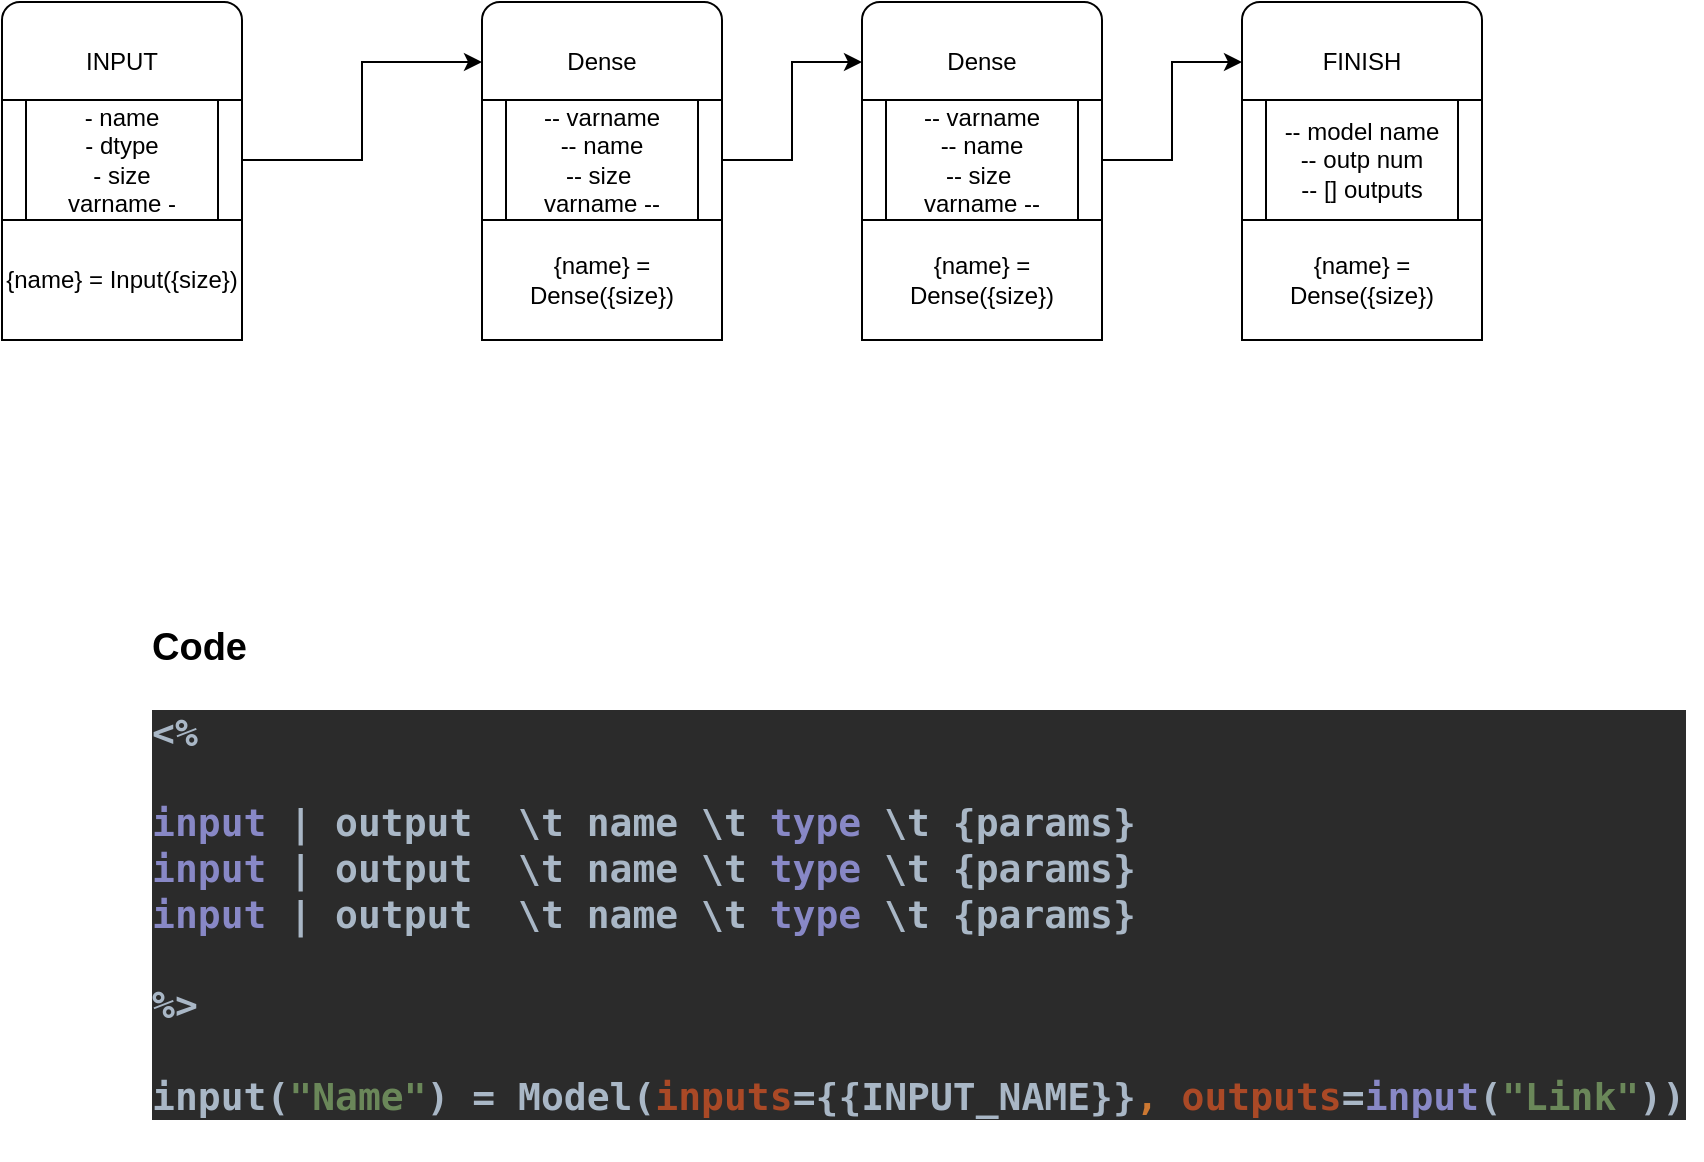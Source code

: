 <mxfile version="12.2.2" type="device" pages="1"><diagram id="6s8YDof-iaP_jSXiLy83" name="Page-1"><mxGraphModel dx="2765" dy="2075" grid="1" gridSize="10" guides="1" tooltips="1" connect="1" arrows="1" fold="1" page="1" pageScale="1" pageWidth="827" pageHeight="1169" math="0" shadow="0"><root><mxCell id="0"/><mxCell id="1" parent="0"/><mxCell id="2xtYqTa2xrHF3taQWlnr-1" value="INPUT" style="rounded=1;whiteSpace=wrap;html=1;" parent="1" vertex="1"><mxGeometry x="40" y="181" width="120" height="60" as="geometry"/></mxCell><mxCell id="2xtYqTa2xrHF3taQWlnr-2" value="FINISH" style="rounded=1;whiteSpace=wrap;html=1;" parent="1" vertex="1"><mxGeometry x="660" y="181" width="120" height="60" as="geometry"/></mxCell><mxCell id="2xtYqTa2xrHF3taQWlnr-5" style="edgeStyle=orthogonalEdgeStyle;rounded=0;orthogonalLoop=1;jettySize=auto;html=1;exitX=1;exitY=0.5;exitDx=0;exitDy=0;entryX=0;entryY=0.5;entryDx=0;entryDy=0;" parent="1" source="2xtYqTa2xrHF3taQWlnr-3" target="2xtYqTa2xrHF3taQWlnr-6" edge="1"><mxGeometry relative="1" as="geometry"><mxPoint x="240" y="290" as="targetPoint"/></mxGeometry></mxCell><mxCell id="2xtYqTa2xrHF3taQWlnr-3" value="- name&lt;br&gt;- dtype&lt;br&gt;- size&lt;br&gt;varname -" style="shape=process;whiteSpace=wrap;html=1;backgroundOutline=1;" parent="1" vertex="1"><mxGeometry x="40" y="230" width="120" height="60" as="geometry"/></mxCell><mxCell id="2xtYqTa2xrHF3taQWlnr-6" value="Dense" style="rounded=1;whiteSpace=wrap;html=1;" parent="1" vertex="1"><mxGeometry x="280" y="181" width="120" height="60" as="geometry"/></mxCell><mxCell id="2xtYqTa2xrHF3taQWlnr-12" style="edgeStyle=orthogonalEdgeStyle;rounded=0;orthogonalLoop=1;jettySize=auto;html=1;exitX=1;exitY=0.5;exitDx=0;exitDy=0;entryX=0;entryY=0.5;entryDx=0;entryDy=0;" parent="1" source="2xtYqTa2xrHF3taQWlnr-7" target="2xtYqTa2xrHF3taQWlnr-10" edge="1"><mxGeometry relative="1" as="geometry"/></mxCell><mxCell id="2xtYqTa2xrHF3taQWlnr-7" value="-- varname&lt;br&gt;-- name&lt;br&gt;-- size&amp;nbsp;&lt;br&gt;varname --" style="shape=process;whiteSpace=wrap;html=1;backgroundOutline=1;" parent="1" vertex="1"><mxGeometry x="280" y="230" width="120" height="60" as="geometry"/></mxCell><mxCell id="2xtYqTa2xrHF3taQWlnr-8" value="-- model name&lt;br&gt;-- outp num&lt;br&gt;-- [] outputs" style="shape=process;whiteSpace=wrap;html=1;backgroundOutline=1;" parent="1" vertex="1"><mxGeometry x="660" y="230" width="120" height="60" as="geometry"/></mxCell><mxCell id="2xtYqTa2xrHF3taQWlnr-10" value="Dense" style="rounded=1;whiteSpace=wrap;html=1;" parent="1" vertex="1"><mxGeometry x="470" y="181" width="120" height="60" as="geometry"/></mxCell><mxCell id="2xtYqTa2xrHF3taQWlnr-13" style="edgeStyle=orthogonalEdgeStyle;rounded=0;orthogonalLoop=1;jettySize=auto;html=1;exitX=1;exitY=0.5;exitDx=0;exitDy=0;entryX=0;entryY=0.5;entryDx=0;entryDy=0;" parent="1" source="2xtYqTa2xrHF3taQWlnr-11" target="2xtYqTa2xrHF3taQWlnr-2" edge="1"><mxGeometry relative="1" as="geometry"/></mxCell><mxCell id="2xtYqTa2xrHF3taQWlnr-11" value="-- varname&lt;br&gt;-- name&lt;br&gt;-- size&amp;nbsp;&lt;br&gt;varname --" style="shape=process;whiteSpace=wrap;html=1;backgroundOutline=1;" parent="1" vertex="1"><mxGeometry x="470" y="230" width="120" height="60" as="geometry"/></mxCell><mxCell id="2xtYqTa2xrHF3taQWlnr-16" value="&lt;span style=&quot;white-space: normal&quot;&gt;{name} = Input({size})&lt;/span&gt;" style="rounded=0;whiteSpace=wrap;html=1;" parent="1" vertex="1"><mxGeometry x="40" y="290" width="120" height="60" as="geometry"/></mxCell><mxCell id="2xtYqTa2xrHF3taQWlnr-17" value="&lt;span style=&quot;white-space: normal&quot;&gt;{name} = Dense({size})&lt;/span&gt;" style="rounded=0;whiteSpace=wrap;html=1;" parent="1" vertex="1"><mxGeometry x="280" y="290" width="120" height="60" as="geometry"/></mxCell><mxCell id="2xtYqTa2xrHF3taQWlnr-18" value="&lt;span style=&quot;white-space: normal&quot;&gt;{name} = Dense({size})&lt;/span&gt;" style="rounded=0;whiteSpace=wrap;html=1;" parent="1" vertex="1"><mxGeometry x="470" y="290" width="120" height="60" as="geometry"/></mxCell><mxCell id="2xtYqTa2xrHF3taQWlnr-19" value="&lt;span style=&quot;white-space: normal&quot;&gt;{name} = Dense({size})&lt;/span&gt;" style="rounded=0;whiteSpace=wrap;html=1;" parent="1" vertex="1"><mxGeometry x="660" y="290" width="120" height="60" as="geometry"/></mxCell><mxCell id="Sxe2W6S590Uo_AAw-MT9-2" value="&lt;h1 style=&quot;font-size: 19px&quot;&gt;Code&lt;/h1&gt;&lt;pre style=&quot;background-color: #2b2b2b ; color: #a9b7c6 ; font-family: &amp;#34;jetbrains mono&amp;#34; , monospace ; font-size: 9 8pt&quot;&gt;&amp;lt;%&lt;br&gt;&lt;br&gt;&lt;span style=&quot;color: #8888c6&quot;&gt;input &lt;/span&gt;| output  \t name \t &lt;span style=&quot;color: #8888c6&quot;&gt;type &lt;/span&gt;\t {params}&lt;br&gt;&lt;span style=&quot;color: #8888c6&quot;&gt;input &lt;/span&gt;| output  \t name \t &lt;span style=&quot;color: #8888c6&quot;&gt;type &lt;/span&gt;\t {params}&lt;br&gt;&lt;span style=&quot;color: #8888c6&quot;&gt;input &lt;/span&gt;| output  \t name \t &lt;span style=&quot;color: #8888c6&quot;&gt;type &lt;/span&gt;\t {params}&lt;br&gt;&lt;br&gt;%&amp;gt;&lt;br&gt;&lt;br&gt;input(&lt;span style=&quot;color: #6a8759&quot;&gt;&quot;Name&quot;&lt;/span&gt;) = Model(&lt;span style=&quot;color: #aa4926&quot;&gt;inputs&lt;/span&gt;={{INPUT_NAME}}&lt;span style=&quot;color: #cc7832&quot;&gt;, &lt;/span&gt;&lt;span style=&quot;color: #aa4926&quot;&gt;outputs&lt;/span&gt;=&lt;span style=&quot;color: #8888c6&quot;&gt;input&lt;/span&gt;(&lt;span style=&quot;color: #6a8759&quot;&gt;&quot;Link&quot;&lt;/span&gt;))&lt;/pre&gt;" style="text;html=1;strokeColor=none;fillColor=none;spacing=5;spacingTop=-20;whiteSpace=wrap;overflow=hidden;rounded=0;fontStyle=1;fontSize=19;" vertex="1" parent="1"><mxGeometry x="110" y="490" width="780" height="270" as="geometry"/></mxCell></root></mxGraphModel></diagram></mxfile>